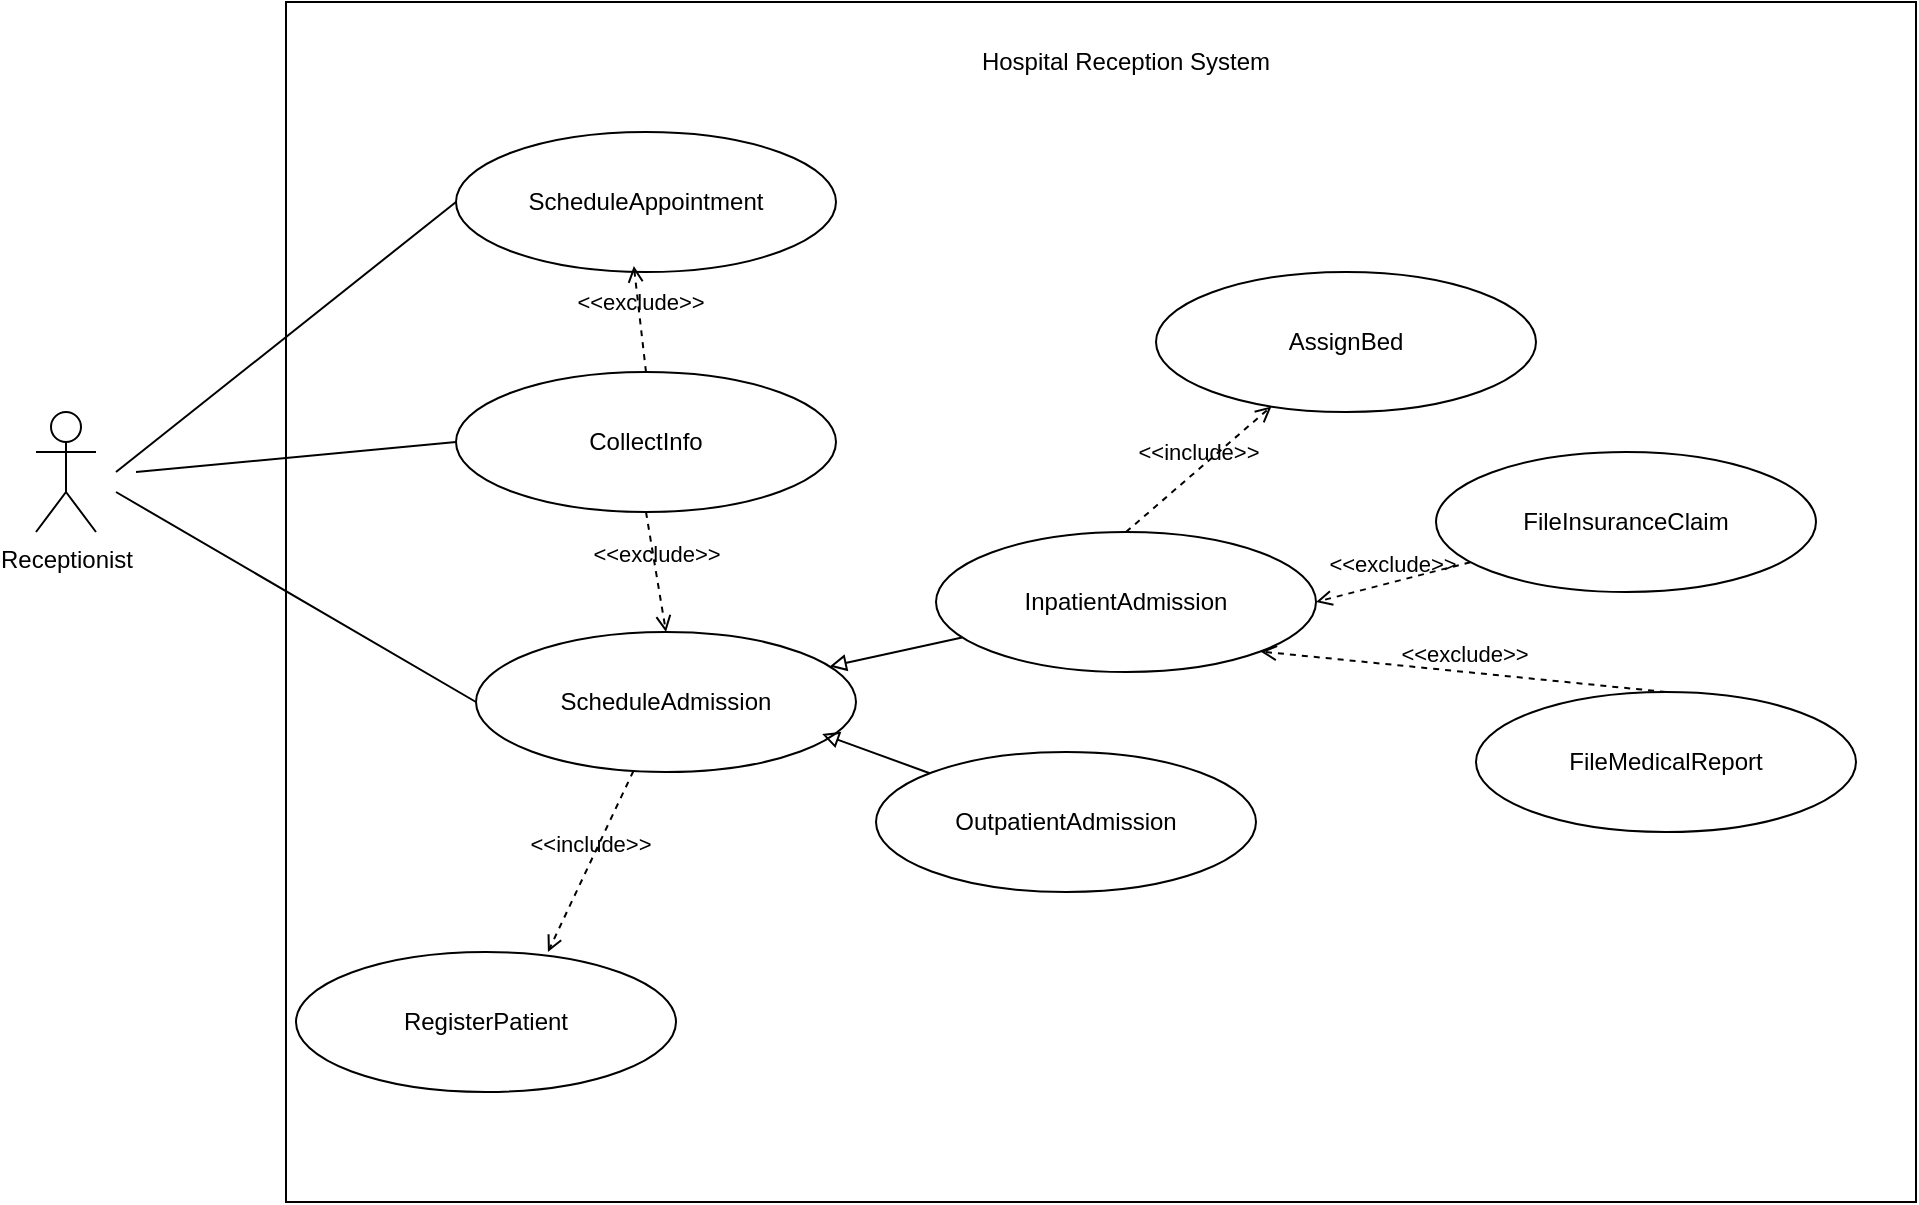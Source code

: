 <mxfile version="28.1.2" pages="2">
  <diagram name="Gmail - Use Cases" id="sMMjURSvRcraKmAr_0x2">
    <mxGraphModel dx="1426" dy="841" grid="1" gridSize="10" guides="1" tooltips="1" connect="1" arrows="1" fold="1" page="1" pageScale="1" pageWidth="850" pageHeight="1100" math="0" shadow="0">
      <root>
        <mxCell id="0" />
        <mxCell id="1" parent="0" />
        <mxCell id="c_KtkY77ZZmK-J9CgblS-4" value="" style="rounded=0;whiteSpace=wrap;html=1;" vertex="1" parent="1">
          <mxGeometry x="225" y="15" width="815" height="600" as="geometry" />
        </mxCell>
        <mxCell id="c_KtkY77ZZmK-J9CgblS-5" value="Hospital Reception System" style="text;html=1;align=center;verticalAlign=middle;whiteSpace=wrap;rounded=0;" vertex="1" parent="1">
          <mxGeometry x="560" y="30" width="170" height="30" as="geometry" />
        </mxCell>
        <mxCell id="c_KtkY77ZZmK-J9CgblS-6" value="Receptionist" style="shape=umlActor;verticalLabelPosition=bottom;verticalAlign=top;html=1;outlineConnect=0;" vertex="1" parent="1">
          <mxGeometry x="100" y="220" width="30" height="60" as="geometry" />
        </mxCell>
        <mxCell id="c_KtkY77ZZmK-J9CgblS-8" value="ScheduleAppointment" style="ellipse;whiteSpace=wrap;html=1;" vertex="1" parent="1">
          <mxGeometry x="310" y="80" width="190" height="70" as="geometry" />
        </mxCell>
        <mxCell id="c_KtkY77ZZmK-J9CgblS-9" value="ScheduleAdmission" style="ellipse;whiteSpace=wrap;html=1;" vertex="1" parent="1">
          <mxGeometry x="320" y="330" width="190" height="70" as="geometry" />
        </mxCell>
        <mxCell id="c_KtkY77ZZmK-J9CgblS-10" value="CollectInfo" style="ellipse;whiteSpace=wrap;html=1;" vertex="1" parent="1">
          <mxGeometry x="310" y="200" width="190" height="70" as="geometry" />
        </mxCell>
        <mxCell id="c_KtkY77ZZmK-J9CgblS-11" value="RegisterPatient" style="ellipse;whiteSpace=wrap;html=1;" vertex="1" parent="1">
          <mxGeometry x="230" y="490" width="190" height="70" as="geometry" />
        </mxCell>
        <mxCell id="c_KtkY77ZZmK-J9CgblS-12" value="InpatientAdmission" style="ellipse;whiteSpace=wrap;html=1;" vertex="1" parent="1">
          <mxGeometry x="550" y="280" width="190" height="70" as="geometry" />
        </mxCell>
        <mxCell id="c_KtkY77ZZmK-J9CgblS-13" value="OutpatientAdmission" style="ellipse;whiteSpace=wrap;html=1;" vertex="1" parent="1">
          <mxGeometry x="520" y="390" width="190" height="70" as="geometry" />
        </mxCell>
        <mxCell id="c_KtkY77ZZmK-J9CgblS-14" value="AssignBed" style="ellipse;whiteSpace=wrap;html=1;" vertex="1" parent="1">
          <mxGeometry x="660" y="150" width="190" height="70" as="geometry" />
        </mxCell>
        <mxCell id="c_KtkY77ZZmK-J9CgblS-15" value="FileInsuranceClaim" style="ellipse;whiteSpace=wrap;html=1;" vertex="1" parent="1">
          <mxGeometry x="800" y="240" width="190" height="70" as="geometry" />
        </mxCell>
        <mxCell id="c_KtkY77ZZmK-J9CgblS-16" value="FileMedicalReport" style="ellipse;whiteSpace=wrap;html=1;" vertex="1" parent="1">
          <mxGeometry x="820" y="360" width="190" height="70" as="geometry" />
        </mxCell>
        <mxCell id="c_KtkY77ZZmK-J9CgblS-17" value="&amp;lt;&amp;lt;include&amp;gt;&amp;gt;" style="html=1;verticalAlign=bottom;labelBackgroundColor=none;endArrow=open;endFill=0;dashed=1;rounded=0;entryX=0.663;entryY=0;entryDx=0;entryDy=0;entryPerimeter=0;" edge="1" parent="1" source="c_KtkY77ZZmK-J9CgblS-9" target="c_KtkY77ZZmK-J9CgblS-11">
          <mxGeometry width="160" relative="1" as="geometry">
            <mxPoint x="250" y="390" as="sourcePoint" />
            <mxPoint x="410" y="390" as="targetPoint" />
          </mxGeometry>
        </mxCell>
        <mxCell id="c_KtkY77ZZmK-J9CgblS-19" value="" style="endArrow=block;html=1;rounded=0;endFill=0;" edge="1" parent="1" source="c_KtkY77ZZmK-J9CgblS-12" target="c_KtkY77ZZmK-J9CgblS-9">
          <mxGeometry width="50" height="50" relative="1" as="geometry">
            <mxPoint x="300" y="420" as="sourcePoint" />
            <mxPoint x="350" y="370" as="targetPoint" />
          </mxGeometry>
        </mxCell>
        <mxCell id="c_KtkY77ZZmK-J9CgblS-20" value="" style="endArrow=block;html=1;rounded=0;entryX=0.911;entryY=0.729;entryDx=0;entryDy=0;entryPerimeter=0;endFill=0;" edge="1" parent="1" source="c_KtkY77ZZmK-J9CgblS-13" target="c_KtkY77ZZmK-J9CgblS-9">
          <mxGeometry width="50" height="50" relative="1" as="geometry">
            <mxPoint x="702" y="340" as="sourcePoint" />
            <mxPoint x="560" y="398" as="targetPoint" />
          </mxGeometry>
        </mxCell>
        <mxCell id="c_KtkY77ZZmK-J9CgblS-21" value="&amp;lt;&amp;lt;include&amp;gt;&amp;gt;" style="html=1;verticalAlign=bottom;labelBackgroundColor=none;endArrow=open;endFill=0;dashed=1;rounded=0;exitX=0.5;exitY=0;exitDx=0;exitDy=0;" edge="1" parent="1" source="c_KtkY77ZZmK-J9CgblS-12" target="c_KtkY77ZZmK-J9CgblS-14">
          <mxGeometry width="160" relative="1" as="geometry">
            <mxPoint x="413" y="460" as="sourcePoint" />
            <mxPoint x="370" y="551" as="targetPoint" />
          </mxGeometry>
        </mxCell>
        <mxCell id="c_KtkY77ZZmK-J9CgblS-22" value="&amp;lt;&amp;lt;exclude&amp;gt;&amp;gt;" style="html=1;verticalAlign=bottom;labelBackgroundColor=none;endArrow=open;endFill=0;dashed=1;rounded=0;entryX=1;entryY=1;entryDx=0;entryDy=0;exitX=0.5;exitY=0;exitDx=0;exitDy=0;" edge="1" parent="1" source="c_KtkY77ZZmK-J9CgblS-16" target="c_KtkY77ZZmK-J9CgblS-12">
          <mxGeometry width="160" relative="1" as="geometry">
            <mxPoint x="483" y="510" as="sourcePoint" />
            <mxPoint x="440" y="601" as="targetPoint" />
          </mxGeometry>
        </mxCell>
        <mxCell id="c_KtkY77ZZmK-J9CgblS-23" value="&amp;lt;&amp;lt;exclude&amp;gt;&amp;gt;" style="html=1;verticalAlign=bottom;labelBackgroundColor=none;endArrow=open;endFill=0;dashed=1;rounded=0;entryX=1;entryY=0.5;entryDx=0;entryDy=0;" edge="1" parent="1" source="c_KtkY77ZZmK-J9CgblS-15" target="c_KtkY77ZZmK-J9CgblS-12">
          <mxGeometry width="160" relative="1" as="geometry">
            <mxPoint x="540" y="840" as="sourcePoint" />
            <mxPoint x="780" y="510" as="targetPoint" />
          </mxGeometry>
        </mxCell>
        <mxCell id="c_KtkY77ZZmK-J9CgblS-24" value="" style="endArrow=none;html=1;rounded=0;entryX=0;entryY=0.5;entryDx=0;entryDy=0;" edge="1" parent="1" target="c_KtkY77ZZmK-J9CgblS-8">
          <mxGeometry width="50" height="50" relative="1" as="geometry">
            <mxPoint x="140" y="250" as="sourcePoint" />
            <mxPoint x="170" y="110" as="targetPoint" />
          </mxGeometry>
        </mxCell>
        <mxCell id="c_KtkY77ZZmK-J9CgblS-25" value="" style="endArrow=none;html=1;rounded=0;entryX=0;entryY=0.5;entryDx=0;entryDy=0;" edge="1" parent="1" target="c_KtkY77ZZmK-J9CgblS-9">
          <mxGeometry width="50" height="50" relative="1" as="geometry">
            <mxPoint x="140" y="260" as="sourcePoint" />
            <mxPoint x="380" y="260" as="targetPoint" />
          </mxGeometry>
        </mxCell>
        <mxCell id="c_KtkY77ZZmK-J9CgblS-26" value="&amp;lt;&amp;lt;exclude&amp;gt;&amp;gt;" style="html=1;verticalAlign=bottom;labelBackgroundColor=none;endArrow=open;endFill=0;dashed=1;rounded=0;entryX=0.468;entryY=0.957;entryDx=0;entryDy=0;entryPerimeter=0;exitX=0.5;exitY=0;exitDx=0;exitDy=0;" edge="1" parent="1" source="c_KtkY77ZZmK-J9CgblS-10" target="c_KtkY77ZZmK-J9CgblS-8">
          <mxGeometry width="160" relative="1" as="geometry">
            <mxPoint x="857" y="300" as="sourcePoint" />
            <mxPoint x="780" y="320" as="targetPoint" />
          </mxGeometry>
        </mxCell>
        <mxCell id="c_KtkY77ZZmK-J9CgblS-27" value="&amp;lt;&amp;lt;exclude&amp;gt;&amp;gt;" style="html=1;verticalAlign=bottom;labelBackgroundColor=none;endArrow=open;endFill=0;dashed=1;rounded=0;entryX=0.5;entryY=0;entryDx=0;entryDy=0;exitX=0.5;exitY=1;exitDx=0;exitDy=0;" edge="1" parent="1" source="c_KtkY77ZZmK-J9CgblS-10" target="c_KtkY77ZZmK-J9CgblS-9">
          <mxGeometry width="160" relative="1" as="geometry">
            <mxPoint x="486" y="306.5" as="sourcePoint" />
            <mxPoint x="480" y="243.5" as="targetPoint" />
          </mxGeometry>
        </mxCell>
        <mxCell id="c_KtkY77ZZmK-J9CgblS-28" value="" style="endArrow=none;html=1;rounded=0;entryX=0;entryY=0.5;entryDx=0;entryDy=0;" edge="1" parent="1" target="c_KtkY77ZZmK-J9CgblS-10">
          <mxGeometry width="50" height="50" relative="1" as="geometry">
            <mxPoint x="150" y="250" as="sourcePoint" />
            <mxPoint x="410" y="220" as="targetPoint" />
          </mxGeometry>
        </mxCell>
      </root>
    </mxGraphModel>
  </diagram>
  <diagram name="Hospital - Reception" id="FikDlIBmy7CB5HOo17jk">
    <mxGraphModel dx="1178" dy="646" grid="1" gridSize="10" guides="1" tooltips="1" connect="1" arrows="1" fold="1" page="1" pageScale="1" pageWidth="827" pageHeight="1169">
      <root>
        <mxCell id="0" />
        <mxCell id="1" parent="0" />
        <!-- Actors -->
        <mxCell id="a-receptionist" value="Receptionist" style="shape=umlActor;verticalLabelPosition=bottom;verticalAlign=top;html=1;" vertex="1" parent="1">
          <mxGeometry x="40" y="40" width="40" height="80" as="geometry" />
        </mxCell>
        <mxCell id="a-patient" value="Patient" style="shape=umlActor;verticalLabelPosition=bottom;verticalAlign=top;html=1;" vertex="1" parent="1">
          <mxGeometry x="40" y="160" width="40" height="80" as="geometry" />
        </mxCell>
        <mxCell id="a-insurer" value="Insurance Provider" style="shape=umlActor;verticalLabelPosition=bottom;verticalAlign=top;html=1;" vertex="1" parent="1">
          <mxGeometry x="40" y="280" width="40" height="80" as="geometry" />
        </mxCell>
        <mxCell id="a-ward" value="Ward / Bed Mgmt" style="shape=umlActor;verticalLabelPosition=bottom;verticalAlign=top;html=1;" vertex="1" parent="1">
          <mxGeometry x="40" y="400" width="40" height="80" as="geometry" />
        </mxCell>
        <!-- Use cases -->
        <mxCell id="uc-schedule-appt" value="Schedule Appointment" style="ellipse;whiteSpace=wrap;html=1;" vertex="1" parent="1">
          <mxGeometry x="160" y="20" width="170" height="50" as="geometry" />
        </mxCell>
        <mxCell id="uc-schedule-adm" value="Schedule Admission" style="ellipse;whiteSpace=wrap;html=1;" vertex="1" parent="1">
          <mxGeometry x="360" y="20" width="170" height="50" as="geometry" />
        </mxCell>
        <mxCell id="uc-collect-info" value="Collect Patient Info" style="ellipse;whiteSpace=wrap;html=1;" vertex="1" parent="1">
          <mxGeometry x="160" y="100" width="170" height="50" as="geometry" />
        </mxCell>
        <mxCell id="uc-register" value="Patient Registration" style="ellipse;whiteSpace=wrap;html=1;" vertex="1" parent="1">
          <mxGeometry x="360" y="100" width="170" height="50" as="geometry" />
        </mxCell>
        <mxCell id="uc-admit" value="Admit Patient" style="ellipse;whiteSpace=wrap;html=1;" vertex="1" parent="1">
          <mxGeometry x="160" y="180" width="170" height="50" as="geometry" />
        </mxCell>
        <mxCell id="uc-assign-bed" value="Assign Bed" style="ellipse;whiteSpace=wrap;html=1;" vertex="1" parent="1">
          <mxGeometry x="360" y="180" width="150" height="50" as="geometry" />
        </mxCell>
        <mxCell id="uc-file-claim" value="File Insurance Claim" style="ellipse;whiteSpace=wrap;html=1;" vertex="1" parent="1">
          <mxGeometry x="160" y="260" width="170" height="50" as="geometry" />
        </mxCell>
        <mxCell id="uc-file-report" value="File Medical Report" style="ellipse;whiteSpace=wrap;html=1;" vertex="1" parent="1">
          <mxGeometry x="360" y="260" width="170" height="50" as="geometry" />
        </mxCell>
        <!-- Edges: actors to use cases -->
        <mxCell id="e-patient-appt" style="edgeStyle=orthogonalEdgeStyle;rounded=0;" edge="1" parent="1" source="a-patient" target="uc-schedule-appt">
          <mxGeometry relative="1" as="geometry" />
        </mxCell>
        <mxCell id="e-recep-appt" style="edgeStyle=orthogonalEdgeStyle;rounded=0;" edge="1" parent="1" source="a-receptionist" target="uc-schedule-appt">
          <mxGeometry relative="1" as="geometry" />
        </mxCell>
        <mxCell id="e-recep-adm" style="edgeStyle=orthogonalEdgeStyle;rounded=0;" edge="1" parent="1" source="a-receptionist" target="uc-schedule-adm">
          <mxGeometry relative="1" as="geometry" />
        </mxCell>
        <mxCell id="e-recep-collect" style="edgeStyle=orthogonalEdgeStyle;rounded=0;" edge="1" parent="1" source="a-receptionist" target="uc-collect-info">
          <mxGeometry relative="1" as="geometry" />
        </mxCell>
        <mxCell id="e-recep-register" style="edgeStyle=orthogonalEdgeStyle;rounded=0;" edge="1" parent="1" source="a-receptionist" target="uc-register">
          <mxGeometry relative="1" as="geometry" />
        </mxCell>
        <mxCell id="e-recep-admit" style="edgeStyle=orthogonalEdgeStyle;rounded=0;" edge="1" parent="1" source="a-receptionist" target="uc-admit">
          <mxGeometry relative="1" as="geometry" />
        </mxCell>
        <mxCell id="e-ward-assign" style="edgeStyle=orthogonalEdgeStyle;rounded=0;" edge="1" parent="1" source="a-ward" target="uc-assign-bed">
          <mxGeometry relative="1" as="geometry" />
        </mxCell>
        <mxCell id="e-recep-assign" style="edgeStyle=orthogonalEdgeStyle;rounded=0;" edge="1" parent="1" source="a-receptionist" target="uc-assign-bed">
          <mxGeometry relative="1" as="geometry" />
        </mxCell>
        <mxCell id="e-recep-claim" style="edgeStyle=orthogonalEdgeStyle;rounded=0;" edge="1" parent="1" source="a-receptionist" target="uc-file-claim">
          <mxGeometry relative="1" as="geometry" />
        </mxCell>
        <mxCell id="e-insurer-claim" style="edgeStyle=orthogonalEdgeStyle;rounded=0;" edge="1" parent="1" source="a-insurer" target="uc-file-claim">
          <mxGeometry relative="1" as="geometry" />
        </mxCell>
        <mxCell id="e-recep-report" style="edgeStyle=orthogonalEdgeStyle;rounded=0;" edge="1" parent="1" source="a-receptionist" target="uc-file-report">
          <mxGeometry relative="1" as="geometry" />
        </mxCell>
        <!-- Precondition annotation: Registration -> Admit -->
        <mxCell id="note-precondition" value="Registration is a precondition for Admit" style="text;html=1;strokeColor=none;align=left;verticalAlign=top;fontStyle=2" vertex="1" parent="1">
          <mxGeometry x="160" y="240" width="370" height="30" as="geometry" />
        </mxCell>
      </root>
    </mxGraphModel>
  </diagram>
</mxfile>
